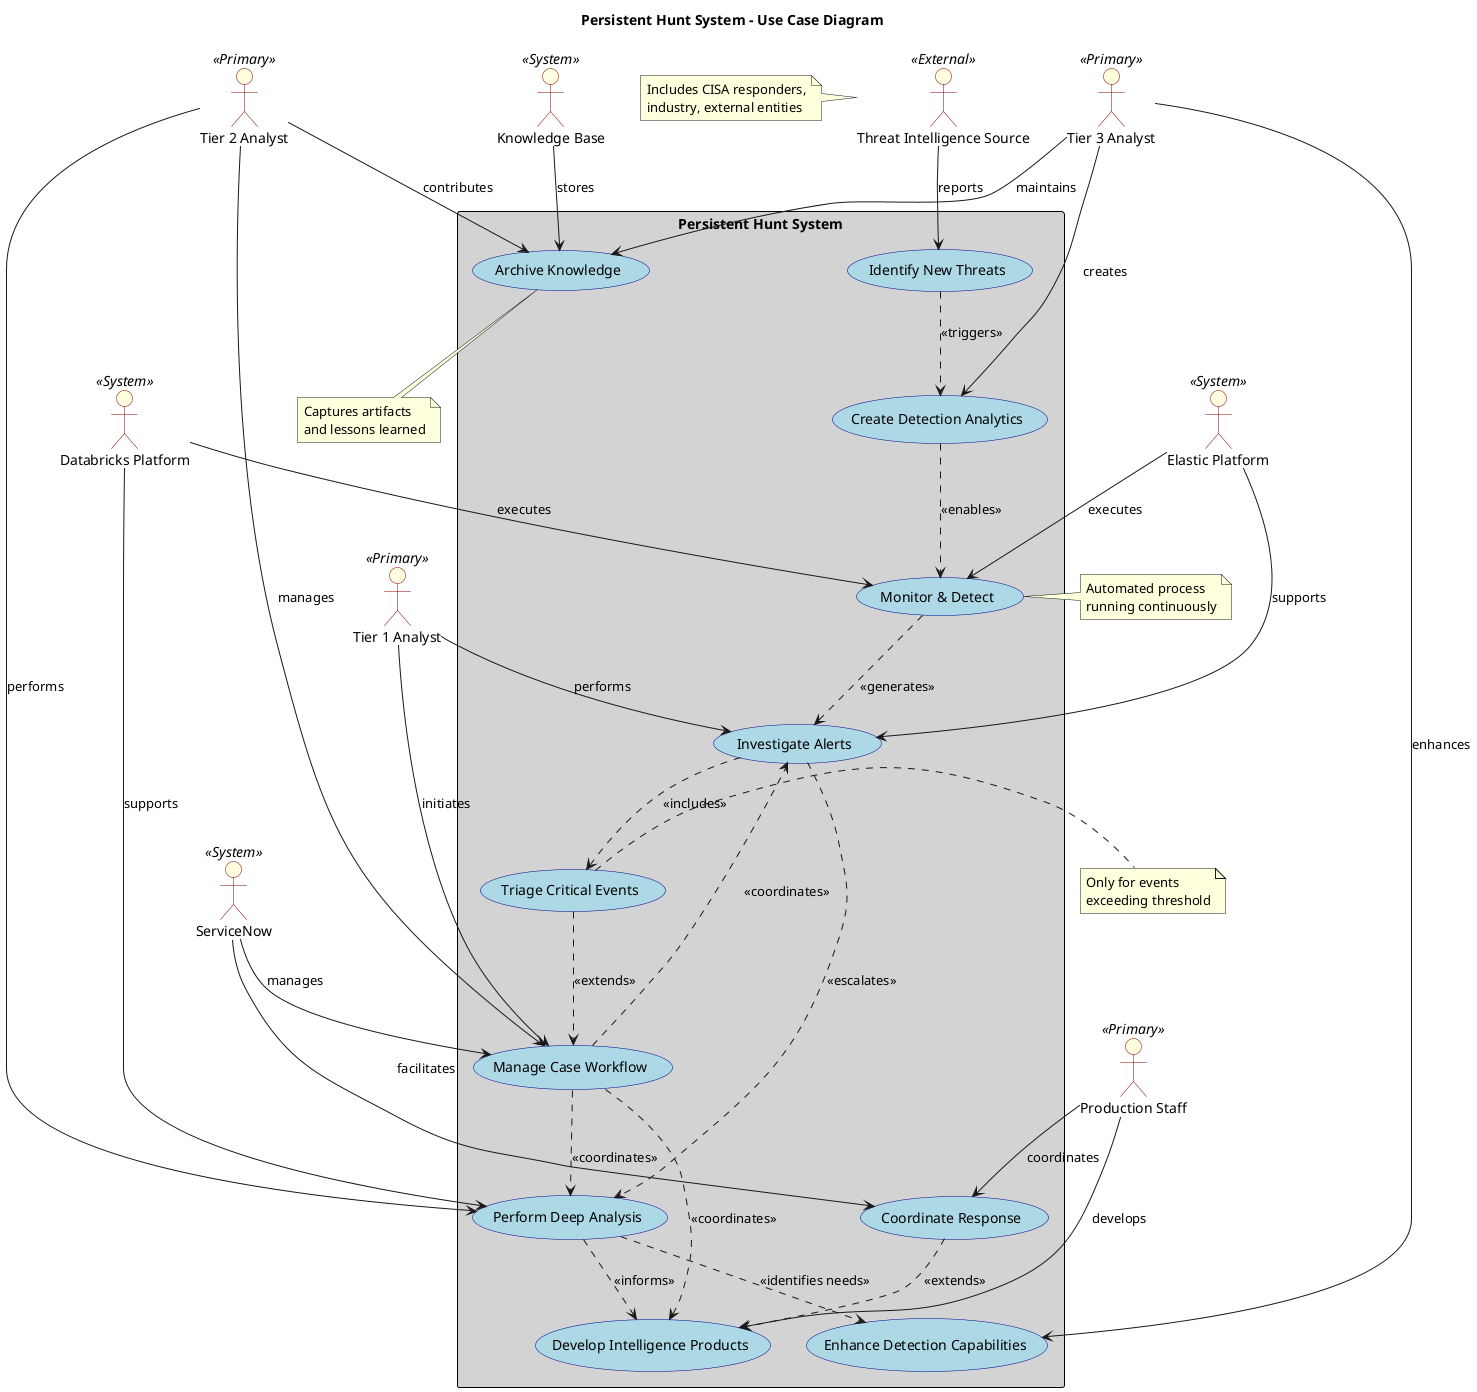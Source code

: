 @startuml
' !theme plain
' !theme amiga

title Persistent Hunt System - Use Case Diagram

' Define primary actors
actor "Threat Intelligence Source" as TI <<External>>
actor "Tier 1 Analyst" as T1 <<Primary>>
actor "Tier 2 Analyst" as T2 <<Primary>>
actor "Tier 3 Analyst" as T3 <<Primary>>
actor "Production Staff" as Prod <<Primary>>

' Define secondary actors (systems)
actor "Elastic Platform" as ElasticSys <<System>>
actor "Databricks Platform" as DatabricksSys <<System>>
actor "ServiceNow" as SNSys <<System>>
actor "Knowledge Base" as KBSys <<System>>

' System boundary
rectangle "Persistent Hunt System" {
  ' Core use cases
  usecase "Identify New Threats" as UC1
  usecase "Create Detection Analytics" as UC2
  usecase "Monitor & Detect" as UC3
  usecase "Investigate Alerts" as UC4
  usecase "Perform Deep Analysis" as UC5
  usecase "Develop Intelligence Products" as UC6
  usecase "Enhance Detection Capabilities" as UC7
  usecase "Manage Case Workflow" as UC8
  usecase "Archive Knowledge" as UC9
  
  ' Specialized use cases
  usecase "Triage Critical Events" as UC10
  usecase "Coordinate Response" as UC11
}

' Primary actor relationships
TI --> UC1 : reports
T1 --> UC4 : performs
T1 --> UC8 : initiates
T2 --> UC5 : performs
T2 --> UC8 : manages
T2 --> UC9 : contributes
T3 --> UC2 : creates
T3 --> UC7 : enhances
T3 --> UC9 : maintains
Prod --> UC6 : develops
Prod --> UC11 : coordinates

' System actor relationships
ElasticSys --> UC3 : executes
ElasticSys --> UC4 : supports
DatabricksSys --> UC3 : executes
DatabricksSys --> UC5 : supports
SNSys --> UC8 : manages
SNSys --> UC11 : facilitates
KBSys --> UC9 : stores

' Use case relationships
UC1 ..> UC2 : <<triggers>>
UC2 ..> UC3 : <<enables>>
UC3 ..> UC4 : <<generates>>
UC4 ..> UC5 : <<escalates>>
UC4 ..> UC10 : <<includes>>
UC5 ..> UC6 : <<informs>>
UC5 ..> UC7 : <<identifies needs>>
UC8 ..> UC4 : <<coordinates>>
UC8 ..> UC5 : <<coordinates>>
UC8 ..> UC6 : <<coordinates>>

' Extension relationships
UC10 ..> UC8 : <<extends>>
UC11 ..> UC6 : <<extends>>

' Notes for clarification
note right of UC3 : Automated process\nrunning continuously
note right of UC10 : Only for events\nexceeding threshold
note bottom of UC9 : Captures artifacts\nand lessons learned
note left of TI : Includes CISA responders,\nindustry, external entities

' Styling
skinparam usecase {
  BackgroundColor lightblue
  BorderColor darkblue
}
skinparam actor {
  BackgroundColor lightyellow
  BorderColor darkred
}
skinparam rectangle {
  BackgroundColor lightgray
  BorderColor black
}

@enduml


@startuml
!theme plain
title Persistent Hunt System - Activity Diagram

|#lightblue|Threat Intelligence|
start
:Threat Intelligence Source identifies\nnew adversary TTP;
:Report new threat to system;

|#lightgreen|Tier 3 Analyst|
:Analyze threat intelligence;
:Create detection analytics\nin Elastic/Databricks;
:Deploy analytics to\nmonitoring systems;

|#lightyellow|Automated Systems|
:Monitor network, endpoints,\nand other telemetry;
note right: Continuous automated process
:Run detection analytics\non visibility data;

if (Threat detected?) then (yes)
  :Generate detection alert;
  :Send alert to SIEM dashboard;
  :Aggregate with similar alerts;
  :Auto-triage events;
  
  if (Critical threshold exceeded?) then (yes)
    :Create critical ticket\nin ServiceNow;
    note right: Automated ticket creation
  else (no)
    :Add to investigation queue;
  endif
  
  |#lightcoral|Tier 1 Analyst|
  :Receive alert notification;
  :Investigate event in Elastic;
  :Pivot across datasets;
  :Compile relevant data links;
  :Update ServiceNow ticket;
  
  if (Requires deeper analysis?) then (yes)
    :Assign ticket to Tier 2;
    
    |#lightpink|Tier 2 Analyst|
    :Receive ticket notification;
    :Access full records in Databricks;
    :Develop analysis notebooks\nand queries;
    :Perform deep investigation;
    
    if (Significant findings?) then (yes)
      fork
        :Assign to Production Staff;
        |#lightsteelblue|Production Staff|
        :Review investigation findings;
        :Develop intelligence product;
        :Create automated template\nin ServiceNow;
        :Generate collateral using\nLLM and templates;
        :Stage product for release;
        :Coordinate with internal\nand external partners;
        :Finalize and release product;
        :Close production workflow;
      fork again
        :Assign to Tier 3 for\nanalytic enhancement;
        |#lightgreen|Tier 3 Analyst|
        :Review investigation data;
        :Develop additional\ndetection models;
        :Deploy new analytics\nto platforms;
        :Test and validate\nnew detections;
      end fork
    endif
    
    :Archive analysis artifacts\nto Knowledge Base;
    :Catalog lessons learned;
    :Close investigation ticket;
    
  else (no)
    |#lightcoral|Tier 1 Analyst|
    :Close investigation;
    :Update ticket status;
  endif
  
else (no)
  :Continue monitoring;
endif

|#lightyellow|System Maintenance|
:Update Knowledge Base\nwith new artifacts;
:Maintain detection\nanalytics library;

stop

' Styling
skinparam activity {
  BackgroundColor white
  BorderColor black
  FontSize 11
}

skinparam note {
  BackgroundColor lightyellow
  BorderColor orange
}

' Color coding for different actors
skinparam partition {
  BorderColor black
  FontSize 12
}

@enduml

@startuml
' !theme plain
title Persistent Hunt System - Class Diagram

' Core Domain Classes
class ThreatIntelligence {
  - id: String
  - source: String
  - threatType: ThreatType
  - ttp: String
  - description: String
  - severity: SeverityLevel
  - discoveredDate: Date
  - reportedBy: String
  - indicators: List<Indicator>
  + validate(): Boolean
  + categorize(): ThreatCategory
  + extractIndicators(): List<Indicator>
}

class DetectionAnalytic {
  - id: String
  - name: String
  - description: String
  - query: String
  - platform: Platform
  - threatIntelligenceId: String
  - createdBy: String
  - createdDate: Date
  - lastModified: Date
  - isActive: Boolean
  - accuracy: Double
  + deploy(): Boolean
  + test(): TestResult
  + updateQuery(newQuery: String): void
  + deactivate(): void
}

class Alert {
  - id: String
  - analyticId: String
  - timestamp: Date
  - severity: SeverityLevel
  - status: AlertStatus
  - assignedTo: String
  - description: String
  - rawData: String
  - falsePositive: Boolean
  - indicators: List<Indicator>
  + triage(): TriageResult
  + escalate(): void
  + resolve(): void
  + markFalsePositive(): void
}

class Investigation {
  - id: String
  - caseId: String
  - alertIds: List<String>
  - assignedAnalyst: String
  - tier: AnalystTier
  - startDate: Date
  - endDate: Date
  - status: InvestigationStatus
  - findings: String
  - recommendations: String
  - artifacts: List<Artifact>
  + assignToTier(tier: AnalystTier): void
  + addFindings(findings: String): void
  + generateReport(): Report
  + close(): void
}

class Case {
  - id: String
  - title: String
  - description: String
  - priority: Priority
  - status: CaseStatus
  - createdBy: String
  - createdDate: Date
  - lastUpdated: Date
  - investigations: List<Investigation>
  - tickets: List<Ticket>
  + createTicket(): Ticket
  + updateStatus(status: CaseStatus): void
  + assignInvestigation(investigation: Investigation): void
  + calculateRisk(): RiskLevel
}

class Ticket {
  - id: String
  - caseId: String
  - title: String
  - description: String
  - priority: Priority
  - status: TicketStatus
  - assignedTo: String
  - createdBy: String
  - createdDate: Date
  - dueDate: Date
  - notes: List<Note>
  + assign(analyst: String): void
  + addNote(note: Note): void
  + updateStatus(status: TicketStatus): void
  + close(): void
}

class IntelligenceProduct {
  - id: String
  - title: String
  - type: ProductType
  - content: String
  - author: String
  - createdDate: Date
  - publishedDate: Date
  - classification: Classification
  - tags: List<String>
  - sources: List<String>
  + draft(): void
  + review(): ReviewResult
  + publish(): void
  + generateCollateral(): List<Collateral>
}

class Artifact {
  - id: String
  - name: String
  - type: ArtifactType
  - filePath: String
  - description: String
  - createdBy: String
  - createdDate: Date
  - tags: List<String>
  - metadata: Map<String, String>
  + store(): Boolean
  + retrieve(): Object
  + archive(): void
  + addMetadata(key: String, value: String): void
}

' User Classes
abstract class User {
  - id: String
  - username: String
  - email: String
  - role: Role
  - isActive: Boolean
  - lastLogin: Date
  + authenticate(): Boolean
  + hasPermission(permission: Permission): Boolean
  + getAssignedCases(): List<Case>
}

class Analyst extends User {
  - tier: AnalystTier
  - specializations: List<String>
  - casesHandled: Integer
  - averageResolutionTime: Duration
  + investigate(alert: Alert): Investigation
  + escalateCase(caseId: String): void
  + createAnalytic(): DetectionAnalytic
}

class ProductionStaff extends User {
  - department: String
  - clearanceLevel: String
  + developProduct(investigation: Investigation): IntelligenceProduct
  + reviewProduct(product: IntelligenceProduct): ReviewResult
  + coordinateResponse(): void
}

' System Integration Classes
class ElasticPlatform {
  - endpoint: String
  - apiKey: String
  - indices: List<String>
  + executeQuery(query: String): QueryResult
  + storeData(data: Object): Boolean
  + createIndex(name: String): void
  + deployAnalytic(analytic: DetectionAnalytic): Boolean
}

class DatabricksPlatform {
  - workspace: String
  - cluster: String
  - notebooks: List<String>
  + runNotebook(notebook: String): NotebookResult
  + createModel(data: Dataset): MLModel
  + deployModel(model: MLModel): Boolean
  + queryData(sql: String): DataFrame
}

class ServiceNowSystem {
  - instanceUrl: String
  - credentials: Credentials
  + createTicket(ticket: Ticket): String
  + updateTicket(ticketId: String, updates: Map): void
  + getTicket(ticketId: String): Ticket
  + triggerWorkflow(workflowId: String): void
}

class KnowledgeBase {
  - storageLocation: String
  - indexService: String
  + storeArtifact(artifact: Artifact): Boolean
  + searchArtifacts(query: String): List<Artifact>
  + retrieveArtifact(id: String): Artifact
  + archiveArtifact(id: String): void
}

' Enumeration Classes
enum ThreatType {
  MALWARE
  PHISHING
  APT
  INSIDER_THREAT
  VULNERABILITY
  BOTNET
}

enum SeverityLevel {
  LOW
  MEDIUM
  HIGH
  CRITICAL
}

enum AlertStatus {
  NEW
  ASSIGNED
  IN_PROGRESS
  RESOLVED
  FALSE_POSITIVE
}

enum AnalystTier {
  TIER_1
  TIER_2
  TIER_3
}

enum InvestigationStatus {
  OPEN
  IN_PROGRESS
  PENDING_REVIEW
  CLOSED
  ESCALATED
}

enum Platform {
  ELASTIC
  DATABRICKS
  HYBRID
}

enum ProductType {
  THREAT_REPORT
  ADVISORY
  BULLETIN
  ALERT
  BRIEFING
}

' Relationships
ThreatIntelligence ||--o{ DetectionAnalytic : "triggers creation"
DetectionAnalytic ||--o{ Alert : "generates"
Alert ||--o{ Investigation : "initiates"
Investigation }o--|| Case : "belongs to"
Case ||--o{ Ticket : "creates"
Investigation ||--o{ Artifact : "produces"
Investigation }o--|| IntelligenceProduct : "informs"
Artifact }o--|| KnowledgeBase : "stored in"

User ||--o{ Case : "assigned to"
User ||--o{ Investigation : "performs"
User ||--o{ Ticket : "handles"

ElasticPlatform ||--o{ DetectionAnalytic : "executes"
DatabricksPlatform ||--o{ DetectionAnalytic : "executes"
ServiceNowSystem ||--o{ Ticket : "manages"
ServiceNowSystem ||--o{ Case : "tracks"

' Composition relationships
Case *-- Investigation
Investigation *-- Artifact
Ticket *-- Note
IntelligenceProduct *-- Collateral

' Aggregation relationships
Alert o-- Indicator
ThreatIntelligence o-- Indicator

' Notes
note top of ThreatIntelligence : Represents initial threat\ninformation from various sources
note top of DetectionAnalytic : Contains logic for\nidentifying threats
note top of Investigation : Tracks analysis workflow\nacross different tiers
note right of KnowledgeBase : Integrates with AWS S3\nfor artifact storage

' Styling
skinparam class {
  BackgroundColor lightblue
  BorderColor darkblue
  ArrowColor darkblue
}
skinparam enum {
  BackgroundColor lightyellow
  BorderColor darkred
}

@enduml

@startuml
!theme plain
title Persistent Hunt System - Simplified Component Diagram

' External actors
actor "Analysts" as Analysts
actor "Threat Intelligence" as TI
actor "Production Staff" as Prod

' External systems
database "Elastic/Databricks" as Analytics_Platform
cloud "ServiceNow" as Workflow_Platform
cloud "AWS S3" as Storage_Platform

' Define key interfaces
interface "Web UI" as UI
interface "Analytics API" as Analytics_API
interface "Workflow API" as Workflow_API
interface "Storage API" as Storage_API

' System boundary
package "Persistent Hunt System" {
  
  ' Presentation Layer
  component "User Interface" as Frontend {
    portin "Dashboard"
    portin "Investigation Console"
    portin "Analytics Workbench"
  }
  
  ' Core Services
  component "Threat Detection Service" as Detection {
    portout "Alert Generation"
    portin "Analytics Management"
    portin "Threat Intelligence"
  }
  
  component "Investigation Service" as Investigation {
    portin "Alert Processing"
    portout "Case Management"
    portin "Data Analysis"
  }
  
  component "Intelligence Service" as Intelligence {
    portin "Analysis Results"
    portout "Product Generation"
    portin "Knowledge Management"
  }
  
  component "Workflow Engine" as Workflow {
    portin "Case Coordination"
    portout "Task Assignment"
    portout "Notifications"
  }
  
  ' Data Layer
  component "Data Integration Hub" as DataHub {
    portin "External Data"
    portout "Unified Data Access"
    portin "Artifact Storage"
  }
  
  ' Internal storage
  database "System Database" as SystemDB
}

' External connections
Analysts --> UI
TI --> Detection : "Threat Intelligence"
Prod --> UI

' External system connections
Analytics_Platform <--> Analytics_API
Workflow_Platform <--> Workflow_API
Storage_Platform <--> Storage_API

' Interface connections
UI --> Frontend
Analytics_API --> Detection
Workflow_API --> Workflow
Storage_API --> DataHub

' Component interactions (key flows only)
Frontend --> Detection : "Create Analytics"
Frontend --> Investigation : "Investigate Alerts"
Frontend --> Intelligence : "Develop Products"

Detection --> Investigation : "Alerts"
Investigation --> Intelligence : "Analysis"
Investigation --> Workflow : "Cases"
Intelligence --> Workflow : "Products"

Detection --> DataHub : "Store Detections"
Investigation --> DataHub : "Query Data"
Intelligence --> DataHub : "Archive Knowledge"
Workflow --> DataHub : "Track Activities"

DataHub --> SystemDB : "Persist Data"

' Notes for key components
note right of Detection : • Creates detection analytics\n• Monitors for threats\n• Correlates alerts
note right of Investigation : • Multi-tier analysis workflow\n• Evidence collection\n• Case progression
note right of Intelligence : • Product development\n• Knowledge capture\n• Content generation
note bottom of DataHub : • Integrates external platforms\n• Manages artifacts\n• Provides unified data access

' Styling
skinparam component {
  BackgroundColor lightblue
  BorderColor darkblue
}
skinparam interface {
  BackgroundColor lightyellow
  BorderColor orange
}
skinparam database {
  BackgroundColor lightgreen
  BorderColor darkgreen
}
skinparam cloud {
  BackgroundColor lightgray
  BorderColor darkgray
}
skinparam package {
  BackgroundColor white
  BorderColor black
  FontStyle bold
}

@enduml

@startuml
'!theme plain
title Persistent Hunt System - Simplified Deployment Diagram

' Define security zones
package "DMZ" {
  node "Load Balancer" as LB {
    artifact "HAProxy + SSL" as HAProxy
  }
}

package "Internal Network" {
  
  ' Core Analytics Platform
  node "Analytics Platform" as Analytics <<cluster>> {
    artifact "Elastic Stack" as Elastic
    artifact "Databricks" as Databricks
    database "Analytics Data" as AnalyticsDB
  }
  
  ' Workflow & Knowledge Management
  node "Management Platform" as Management <<cluster>> {
    artifact "ServiceNow" as ServiceNow
    artifact "Knowledge Base" as KB
    database "Operational Data" as OpDB
  }
  
  ' High-availability database cluster
  node "Database Cluster" as DBCluster <<cluster>> {
    database "Primary DB" as PrimaryDB
    database "Replica DB" as ReplicaDB
  }
}

' External systems
cloud "AWS Cloud" as AWS {
  database "S3 Storage" as S3 <<archive>>
}

node "External Sources" as External <<external>> {
  artifact "Threat Intelligence" as TI
  artifact "Network Data" as NetworkData
}

' User access
actor "Analysts" as Users <<multiple>>

' Simplified connections with clear data flow
External --> LB : threat data\n& network logs
Users --> LB : HTTPS/443
LB --> Analytics : analysis requests
LB --> Management : workflow access

Analytics <--> Management : alerts & coordination
Analytics <--> DBCluster : data storage
Management <--> DBCluster : operational data
Management --> S3 : artifact archival
Analytics --> S3 : data backup

' Critical notes
note right of Analytics : Auto-scaling cluster\n• Elastic (detection)\n• Databricks (ML analytics)
note right of Management : Workflow orchestration\n• ServiceNow (tickets)\n• Knowledge Base (artifacts)
note right of S3 : Long-term storage\n• Multi-region backup\n• Compliance archival
note bottom of External : Rate-limited feeds\n• TI sources\n• Network sensors

' Styling for visual hierarchy
skinparam package {
  BackgroundColor lightcyan
  BorderColor darkblue
  FontSize 14
}

skinparam node {
  BackgroundColor lightblue
  BorderColor darkblue
  FontSize 12
}

skinparam artifact {
  BackgroundColor lightyellow
  BorderColor orange
  FontSize 10
}

skinparam database {
  BackgroundColor lightgreen
  BorderColor darkgreen
  FontSize 10
}

skinparam cloud {
  BackgroundColor lightgray
  BorderColor gray
  FontSize 12
}

skinparam actor {
  BackgroundColor pink
  BorderColor red
  FontSize 12
}

@enduml

@startuml
'!theme plain
title Persistent Hunt System - Information Engineering Diagram (ERD)

' Define entities with attributes
entity "ThreatIntelligence" as TI {
  * id : VARCHAR(50) <<PK>>
  --
  * source : VARCHAR(100)
  * threatType : ENUM
  * ttp : TEXT
  * description : TEXT
  * severity : ENUM
  * discoveredDate : TIMESTAMP
  * reportedBy : VARCHAR(100)
  createdDate : TIMESTAMP
  lastModified : TIMESTAMP
}

entity "DetectionAnalytic" as DA {
  * id : VARCHAR(50) <<PK>>
  --
  * name : VARCHAR(200)
  * description : TEXT
  * query : TEXT
  * platform : ENUM
  * createdBy : VARCHAR(100)
  * createdDate : TIMESTAMP
  * lastModified : TIMESTAMP
  * isActive : BOOLEAN
  accuracy : DECIMAL(5,2)
  threatIntelligenceId : VARCHAR(50) <<FK>>
}

entity "Alert" as AL {
  * id : VARCHAR(50) <<PK>>
  --
  * timestamp : TIMESTAMP
  * severity : ENUM
  * status : ENUM
  * description : TEXT
  * rawData : TEXT
  assignedTo : VARCHAR(100)
  falsePositive : BOOLEAN
  analyticId : VARCHAR(50) <<FK>>
}

entity "Investigation" as INV {
  * id : VARCHAR(50) <<PK>>
  --
  * startDate : TIMESTAMP
  * assignedAnalyst : VARCHAR(100)
  * tier : ENUM
  * status : ENUM
  endDate : TIMESTAMP
  findings : TEXT
  recommendations : TEXT
  caseId : VARCHAR(50) <<FK>>
}

entity "Case" as CS {
  * id : VARCHAR(50) <<PK>>
  --
  * title : VARCHAR(200)
  * description : TEXT
  * priority : ENUM
  * status : ENUM
  * createdBy : VARCHAR(100)
  * createdDate : TIMESTAMP
  * lastUpdated : TIMESTAMP
  riskLevel : ENUM
}

entity "Ticket" as TK {
  * id : VARCHAR(50) <<PK>>
  --
  * title : VARCHAR(200)
  * description : TEXT
  * priority : ENUM
  * status : ENUM
  * createdBy : VARCHAR(100)
  * createdDate : TIMESTAMP
  assignedTo : VARCHAR(100)
  dueDate : TIMESTAMP
  caseId : VARCHAR(50) <<FK>>
}

entity "IntelligenceProduct" as IP {
  * id : VARCHAR(50) <<PK>>
  --
  * title : VARCHAR(200)
  * type : ENUM
  * content : TEXT
  * author : VARCHAR(100)
  * createdDate : TIMESTAMP
  publishedDate : TIMESTAMP
  classification : ENUM
}

entity "Artifact" as AR {
  * id : VARCHAR(50) <<PK>>
  --
  * name : VARCHAR(200)
  * type : ENUM
  * filePath : VARCHAR(500)
  * description : TEXT
  * createdBy : VARCHAR(100)
  * createdDate : TIMESTAMP
  investigationId : VARCHAR(50) <<FK>>
}

entity "User" as US {
  * id : VARCHAR(50) <<PK>>
  --
  * username : VARCHAR(100)
  * email : VARCHAR(150)
  * role : ENUM
  * isActive : BOOLEAN
  * lastLogin : TIMESTAMP
  tier : ENUM
  department : VARCHAR(100)
  clearanceLevel : VARCHAR(50)
}

entity "Indicator" as IND {
  * id : VARCHAR(50) <<PK>>
  --
  * type : ENUM
  * value : VARCHAR(500)
  * description : TEXT
  * confidence : DECIMAL(3,2)
  * createdDate : TIMESTAMP
}

entity "Note" as NT {
  * id : VARCHAR(50) <<PK>>
  --
  * content : TEXT
  * createdBy : VARCHAR(100)
  * createdDate : TIMESTAMP
  ticketId : VARCHAR(50) <<FK>>
}

entity "Tag" as TG {
  * id : VARCHAR(50) <<PK>>
  --
  * name : VARCHAR(100)
  * category : VARCHAR(50)
  * description : TEXT
}

entity "Platform" as PL {
  * id : VARCHAR(50) <<PK>>
  --
  * name : VARCHAR(100)
  * type : ENUM
  * endpoint : VARCHAR(200)
  * configuration : TEXT
  * isActive : BOOLEAN
}

entity "QueryResult" as QR {
  * id : VARCHAR(50) <<PK>>
  --
  * queryText : TEXT
  * resultData : TEXT
  * executionTime : INTEGER
  * timestamp : TIMESTAMP
  * recordCount : INTEGER
  platformId : VARCHAR(50) <<FK>>
}

' Junction/Association entities for many-to-many relationships
entity "AlertIndicator" as AI {
  * alertId : VARCHAR(50) <<PK,FK>>
  * indicatorId : VARCHAR(50) <<PK,FK>>
  --
  relevanceScore : DECIMAL(3,2)
  createdDate : TIMESTAMP
}

entity "ThreatIntelligenceIndicator" as TII {
  * threatIntelligenceId : VARCHAR(50) <<PK,FK>>
  * indicatorId : VARCHAR(50) <<PK,FK>>
  --
  confidence : DECIMAL(3,2)
  createdDate : TIMESTAMP
}

entity "InvestigationAlert" as IA {
  * investigationId : VARCHAR(50) <<PK,FK>>
  * alertId : VARCHAR(50) <<PK,FK>>
  --
  analysisNotes : TEXT
  createdDate : TIMESTAMP
}

entity "ProductSource" as PS {
  * productId : VARCHAR(50) <<PK,FK>>
  * sourceId : VARCHAR(50) <<PK,FK>>
  --
  sourceType : ENUM
  createdDate : TIMESTAMP
}

entity "ArtifactTag" as AT {
  * artifactId : VARCHAR(50) <<PK,FK>>
  * tagId : VARCHAR(50) <<PK,FK>>
  --
  createdDate : TIMESTAMP
}

entity "ProductTag" as PT {
  * productId : VARCHAR(50) <<PK,FK>>
  * tagId : VARCHAR(50) <<PK,FK>>
  --
  createdDate : TIMESTAMP
}

' Define relationships
TI ||--o{ DA : "triggers creation"
DA ||--o{ AL : "generates"
AL ||--o{ IA : "analyzed in"
IA }o--|| INV : "part of"
INV }o--|| CS : "belongs to"
CS ||--o{ TK : "tracks"
INV ||--o{ AR : "produces"
INV }o--|| IP : "informs"
US ||--o{ CS : "assigned to"
US ||--o{ INV : "performs"
US ||--o{ TK : "handles"
TK ||--o{ NT : "contains"
PL ||--o{ QR : "executes"
PL ||--o{ DA : "runs on"

' Many-to-many relationships through junction entities
AL ||--o{ AI : ""
AI }o--|| IND : ""
TI ||--o{ TII : ""
TII }o--|| IND : ""
IP ||--o{ PS : ""
PS }o--|| TI : ""
AR ||--o{ AT : ""
AT }o--|| TG : ""
IP ||--o{ PT : ""
PT }o--|| TG : ""

' Additional relationships
US ||--o{ DA : "creates"
US ||--o{ IP : "authors"
US ||--o{ AR : "creates"
US ||--o{ NT : "writes"

' Cardinality and participation constraints
note right of TI : External threat intelligence\nfrom various sources
note right of DA : Detection rules deployed\non analytics platforms
note right of AL : Generated alerts from\nautomated detection
note right of INV : Analysis workflow across\ndifferent analyst tiers
note right of CS : Case management for\ntracking investigations
note right of IP : Final intelligence products\nfor dissemination
note right of AR : Analysis artifacts stored\nin knowledge base
note right of US : System users with\nrole-based access

' Styling
skinparam entity {
  BackgroundColor lightblue
  BorderColor darkblue
  FontSize 10
}

skinparam enum {
  BackgroundColor lightyellow
  BorderColor orange
}

@enduml

@startuml
'!theme plain
title Persistent Hunt System - Sequence Diagram

' Define participants
participant "Threat Intelligence\nSource" as TI
participant "Tier 3 Analyst" as T3
participant "Elastic Platform" as Elastic
participant "Databricks Platform" as Databricks
participant "SIEM Dashboard" as SIEM
participant "ServiceNow" as SN
participant "Tier 1 Analyst" as T1
participant "Tier 2 Analyst" as T2
participant "Production Staff" as Prod
participant "Knowledge Base" as KB

' Activation boxes
activate TI
activate T3
activate Elastic
activate Databricks

== Threat Identification & Detection Creation ==
TI -> T3 : Report new adversary TTP
note right : New threat intelligence\nfrom multiple sources
T3 -> T3 : Analyze threat patterns
T3 -> Elastic : Create detection analytic
T3 -> Databricks : Create detection analytic
note right : Analytics created based\non observed behaviors

== Continuous Monitoring & Detection ==
loop Continuous Monitoring
    Elastic -> Elastic : Run automated detection\non visibility data
    Databricks -> Databricks : Run automated detection\non visibility data
    
    alt Detection Triggered
        Elastic -> SIEM : Send detection alert
        Databricks -> SIEM : Send detection alert
        SIEM -> SIEM : Aggregate & triage alerts
        
        alt Critical Threshold Met
            SIEM -> SN : Auto-create critical ticket
            activate SN
            SN -> T1 : Notify of critical alert
        else Normal Alert
            SIEM -> T1 : Display in dashboard
        end
    end
end

== Tier 1 Investigation ==
activate T1
T1 -> SN : Create/Update ticket
T1 -> Elastic : Investigate event details
T1 -> Elastic : Pivot across datasets
T1 -> SN : Document findings in ticket

alt Requires Escalation
    T1 -> SN : Assign ticket to Tier 2
    T1 -> T2 : Notify of escalation
    deactivate T1
else Investigation Complete
    T1 -> SN : Close ticket
    deactivate T1
end

== Tier 2 Deep Analysis ==
activate T2
T2 -> SN : Receive ticket notification
T2 -> Databricks : Access full records
T2 -> Databricks : Develop analysis notebooks
T2 -> Elastic : Create investigation queries
T2 -> SN : Update ticket with analysis

alt Requires Production Response
    T2 -> SN : Assign to Production Staff
    T2 -> Prod : Notify for product development
    
    == Intelligence Product Development ==
    activate Prod
    Prod -> SN : Review ticket details
    Prod -> SN : Create product workflow
    Prod -> SN : Generate automated template
    Prod -> SN : Develop intelligence product
    Prod -> SN : Stage product for release
    Prod -> SN : Coordinate response activities
    Prod -> SN : Close production workflow
    deactivate Prod
    
else Requires Enhanced Detection
    T2 -> SN : Assign to Tier 3
    T2 -> T3 : Notify for detection enhancement
    
    == Detection Enhancement ==
    T3 -> SN : Receive enhancement request
    T3 -> Databricks : Develop additional models
    T3 -> Elastic : Deploy new analytics
    T3 -> SN : Update ticket status
    T3 -> KB : Archive analysis artifacts
    T3 -> SN : Close ticket
    
else Investigation Complete
    T2 -> SN : Close ticket
end

== Knowledge Management ==
T2 -> KB : Archive analysis artifacts
T2 -> SN : Close ticket
deactivate T2

== System Cleanup ==
SN -> SN : Update case workflow status
deactivate SN

' Notes
note over TI, KB : This sequence represents one complete cycle\nof the Persistent Hunt workflow
note over Elastic, Databricks : Continuous monitoring runs\nindependently of investigations
note over T1, T2 : Analysts can escalate or close\nbased on investigation findings

' Styling
skinparam participant {
    BackgroundColor lightblue
    BorderColor darkblue
}
skinparam note {
    BackgroundColor lightyellow
    BorderColor orange
}

@enduml

@startuml
'!theme plain
title Persistent Hunt System - Threat Detection Case State Diagram

' Define states
state "Initial" as Initial
state "Threat Identified" as ThreatID
state "Analytics Created" as AnalyticsCreated
state "Monitoring Active" as MonitoringActive
state "Alert Generated" as AlertGenerated
state "Triaged" as Triaged
state "Under Investigation (T1)" as InvestigationT1
state "Escalated to T2" as EscalatedT2
state "Deep Analysis" as DeepAnalysis
state "Escalated to T3" as EscalatedT3
state "Escalated to Production" as EscalatedProd
state "Enhanced Analytics" as EnhancedAnalytics
state "Product Development" as ProductDev
state "Response Coordinated" as ResponseCoordinated
state "Knowledge Archived" as KnowledgeArchived
state "Case Closed" as CaseClosed

' Composite states for parallel processes
state "Active Monitoring" as ActiveMonitoring {
  state "Continuous Detection" as ContinuousDetection
  state "Alert Processing" as AlertProcessing
  ContinuousDetection --> AlertProcessing : alert_triggered
  AlertProcessing --> ContinuousDetection : alert_processed
}

state "Investigation Process" as InvestigationProcess {
  state "Initial Assessment" as InitialAssessment
  state "Evidence Collection" as EvidenceCollection
  state "Analysis & Correlation" as AnalysisCorrelation
  
  InitialAssessment --> EvidenceCollection : evidence_found
  EvidenceCollection --> AnalysisCorrelation : data_collected
  AnalysisCorrelation --> InitialAssessment : need_more_data
}

' Initial transitions
[*] --> Initial

' Main workflow transitions
Initial --> ThreatID : threat_reported[by TI source]
ThreatID --> AnalyticsCreated : analytic_created[by T3]
AnalyticsCreated --> MonitoringActive : analytic_deployed
MonitoringActive --> ActiveMonitoring : monitoring_started

' Alert processing
ActiveMonitoring --> AlertGenerated : detection_triggered
AlertGenerated --> Triaged : alert_triaged[by system]

' Investigation paths
Triaged --> InvestigationT1 : assigned_to_T1
Triaged --> CaseClosed : false_positive[closed by T1]

' T1 Investigation outcomes
InvestigationT1 --> InvestigationProcess : investigation_started
InvestigationProcess --> EscalatedT2 : escalate_to_T2[T1 decision]
InvestigationProcess --> CaseClosed : resolved[T1 closes]

' T2 Deep Analysis outcomes
EscalatedT2 --> DeepAnalysis : T2_assigned
DeepAnalysis --> EscalatedT3 : needs_enhancement[assign to T3]
DeepAnalysis --> EscalatedProd : needs_product[assign to Production]
DeepAnalysis --> KnowledgeArchived : analysis_complete[T2 closes]

' T3 Analytics Enhancement
EscalatedT3 --> EnhancedAnalytics : T3_working
EnhancedAnalytics --> MonitoringActive : new_analytic_deployed
EnhancedAnalytics --> KnowledgeArchived : enhancement_complete

' Production workflow
EscalatedProd --> ProductDev : production_assigned
ProductDev --> ResponseCoordinated : product_developed
ResponseCoordinated --> KnowledgeArchived : response_complete

' Knowledge archival and closure
KnowledgeArchived --> CaseClosed : artifacts_archived
CaseClosed --> [*]

' Critical event handling (parallel path)
Triaged --> ResponseCoordinated : critical_threshold_exceeded
ResponseCoordinated --> ProductDev : immediate_product_needed

' Self-transitions for continuous processes
MonitoringActive : entry / start_detection
MonitoringActive : do / continuous_monitoring
MonitoringActive : exit / log_monitoring_status

AlertGenerated : entry / create_alert
AlertGenerated : do / aggregate_similar_alerts
AlertGenerated : exit / forward_to_dashboard

DeepAnalysis : entry / access_full_datasets
DeepAnalysis : do / develop_queries_and_notebooks
DeepAnalysis : exit / document_findings

' Guard conditions and actions
note right of Triaged : Guard: [priority_level]\nActions: create_serviceNow_ticket
note right of EscalatedT2 : Guard: [requires_deep_analysis]\nActions: assign_T2_analyst
note right of EscalatedT3 : Guard: [needs_new_detection]\nActions: assign_T3_analyst
note right of EscalatedProd : Guard: [requires_product]\nActions: assign_production_staff
note right of ResponseCoordinated : Guard: [critical_threshold]\nActions: auto_create_ticket

' Styling
skinparam state {
  BackgroundColor lightblue
  BorderColor darkblue
  FontColor black
}

skinparam state {
  BackgroundColor<<composite>> lightgreen
  BorderColor<<composite>> darkgreen
}

@enduml